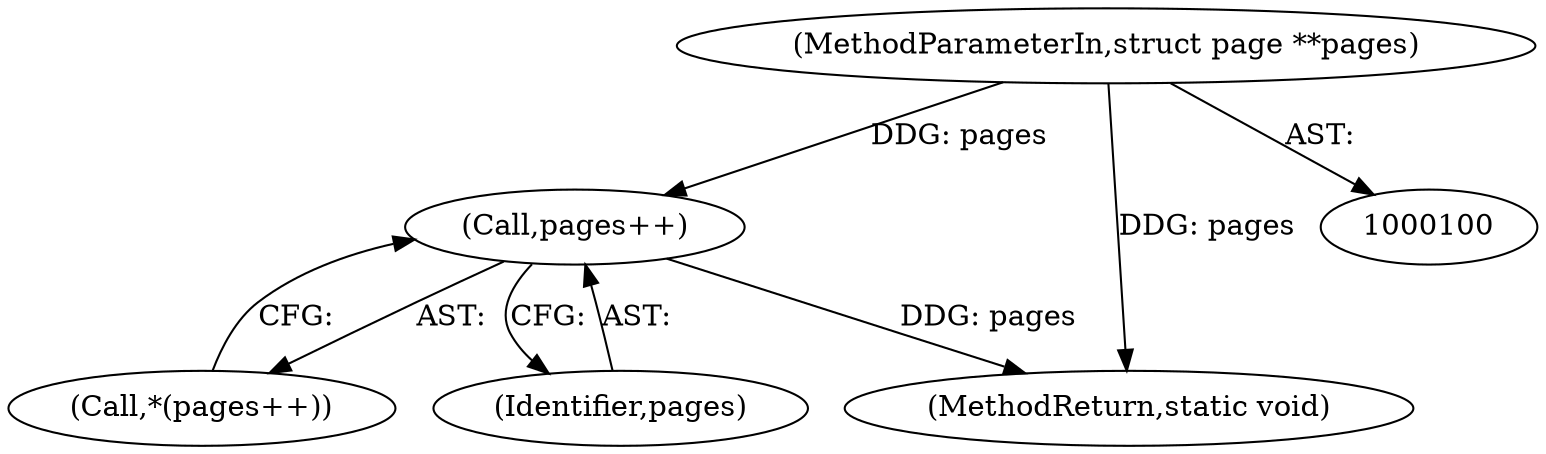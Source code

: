 digraph "1_linux_bf118a342f10dafe44b14451a1392c3254629a1f_0@pointer" {
"1000128" [label="(Call,pages++)"];
"1000103" [label="(MethodParameterIn,struct page **pages)"];
"1000127" [label="(Call,*(pages++))"];
"1000103" [label="(MethodParameterIn,struct page **pages)"];
"1000135" [label="(MethodReturn,static void)"];
"1000129" [label="(Identifier,pages)"];
"1000128" [label="(Call,pages++)"];
"1000128" -> "1000127"  [label="AST: "];
"1000128" -> "1000129"  [label="CFG: "];
"1000129" -> "1000128"  [label="AST: "];
"1000127" -> "1000128"  [label="CFG: "];
"1000128" -> "1000135"  [label="DDG: pages"];
"1000103" -> "1000128"  [label="DDG: pages"];
"1000103" -> "1000100"  [label="AST: "];
"1000103" -> "1000135"  [label="DDG: pages"];
}
